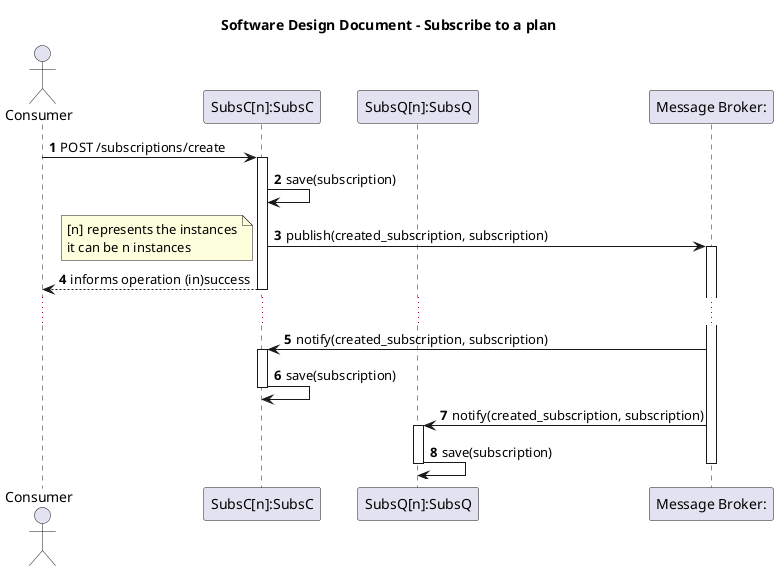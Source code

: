 @startuml
'autocomplete on
autonumber

title Software Design Document - Subscribe to a plan

actor "Consumer" as Ac
participant "SubsC[n]:SubsC" as PC
participant "SubsQ[n]:SubsQ" as PQ
participant "Message Broker:" as mb


Ac -> PC ++ : POST /subscriptions/create
PC -> PC : save(subscription)
PC -> mb ++ : publish(created_subscription, subscription)
note left
[n] represents the instances
it can be n instances
end note
PC --> Ac -- : informs operation (in)success

...

mb -> PC ++ : notify(created_subscription, subscription)
PC -> PC -- : save(subscription)

mb -> PQ ++ : notify(created_subscription, subscription)
PQ -> PQ -- : save(subscription)


deactivate mb

@enduml

